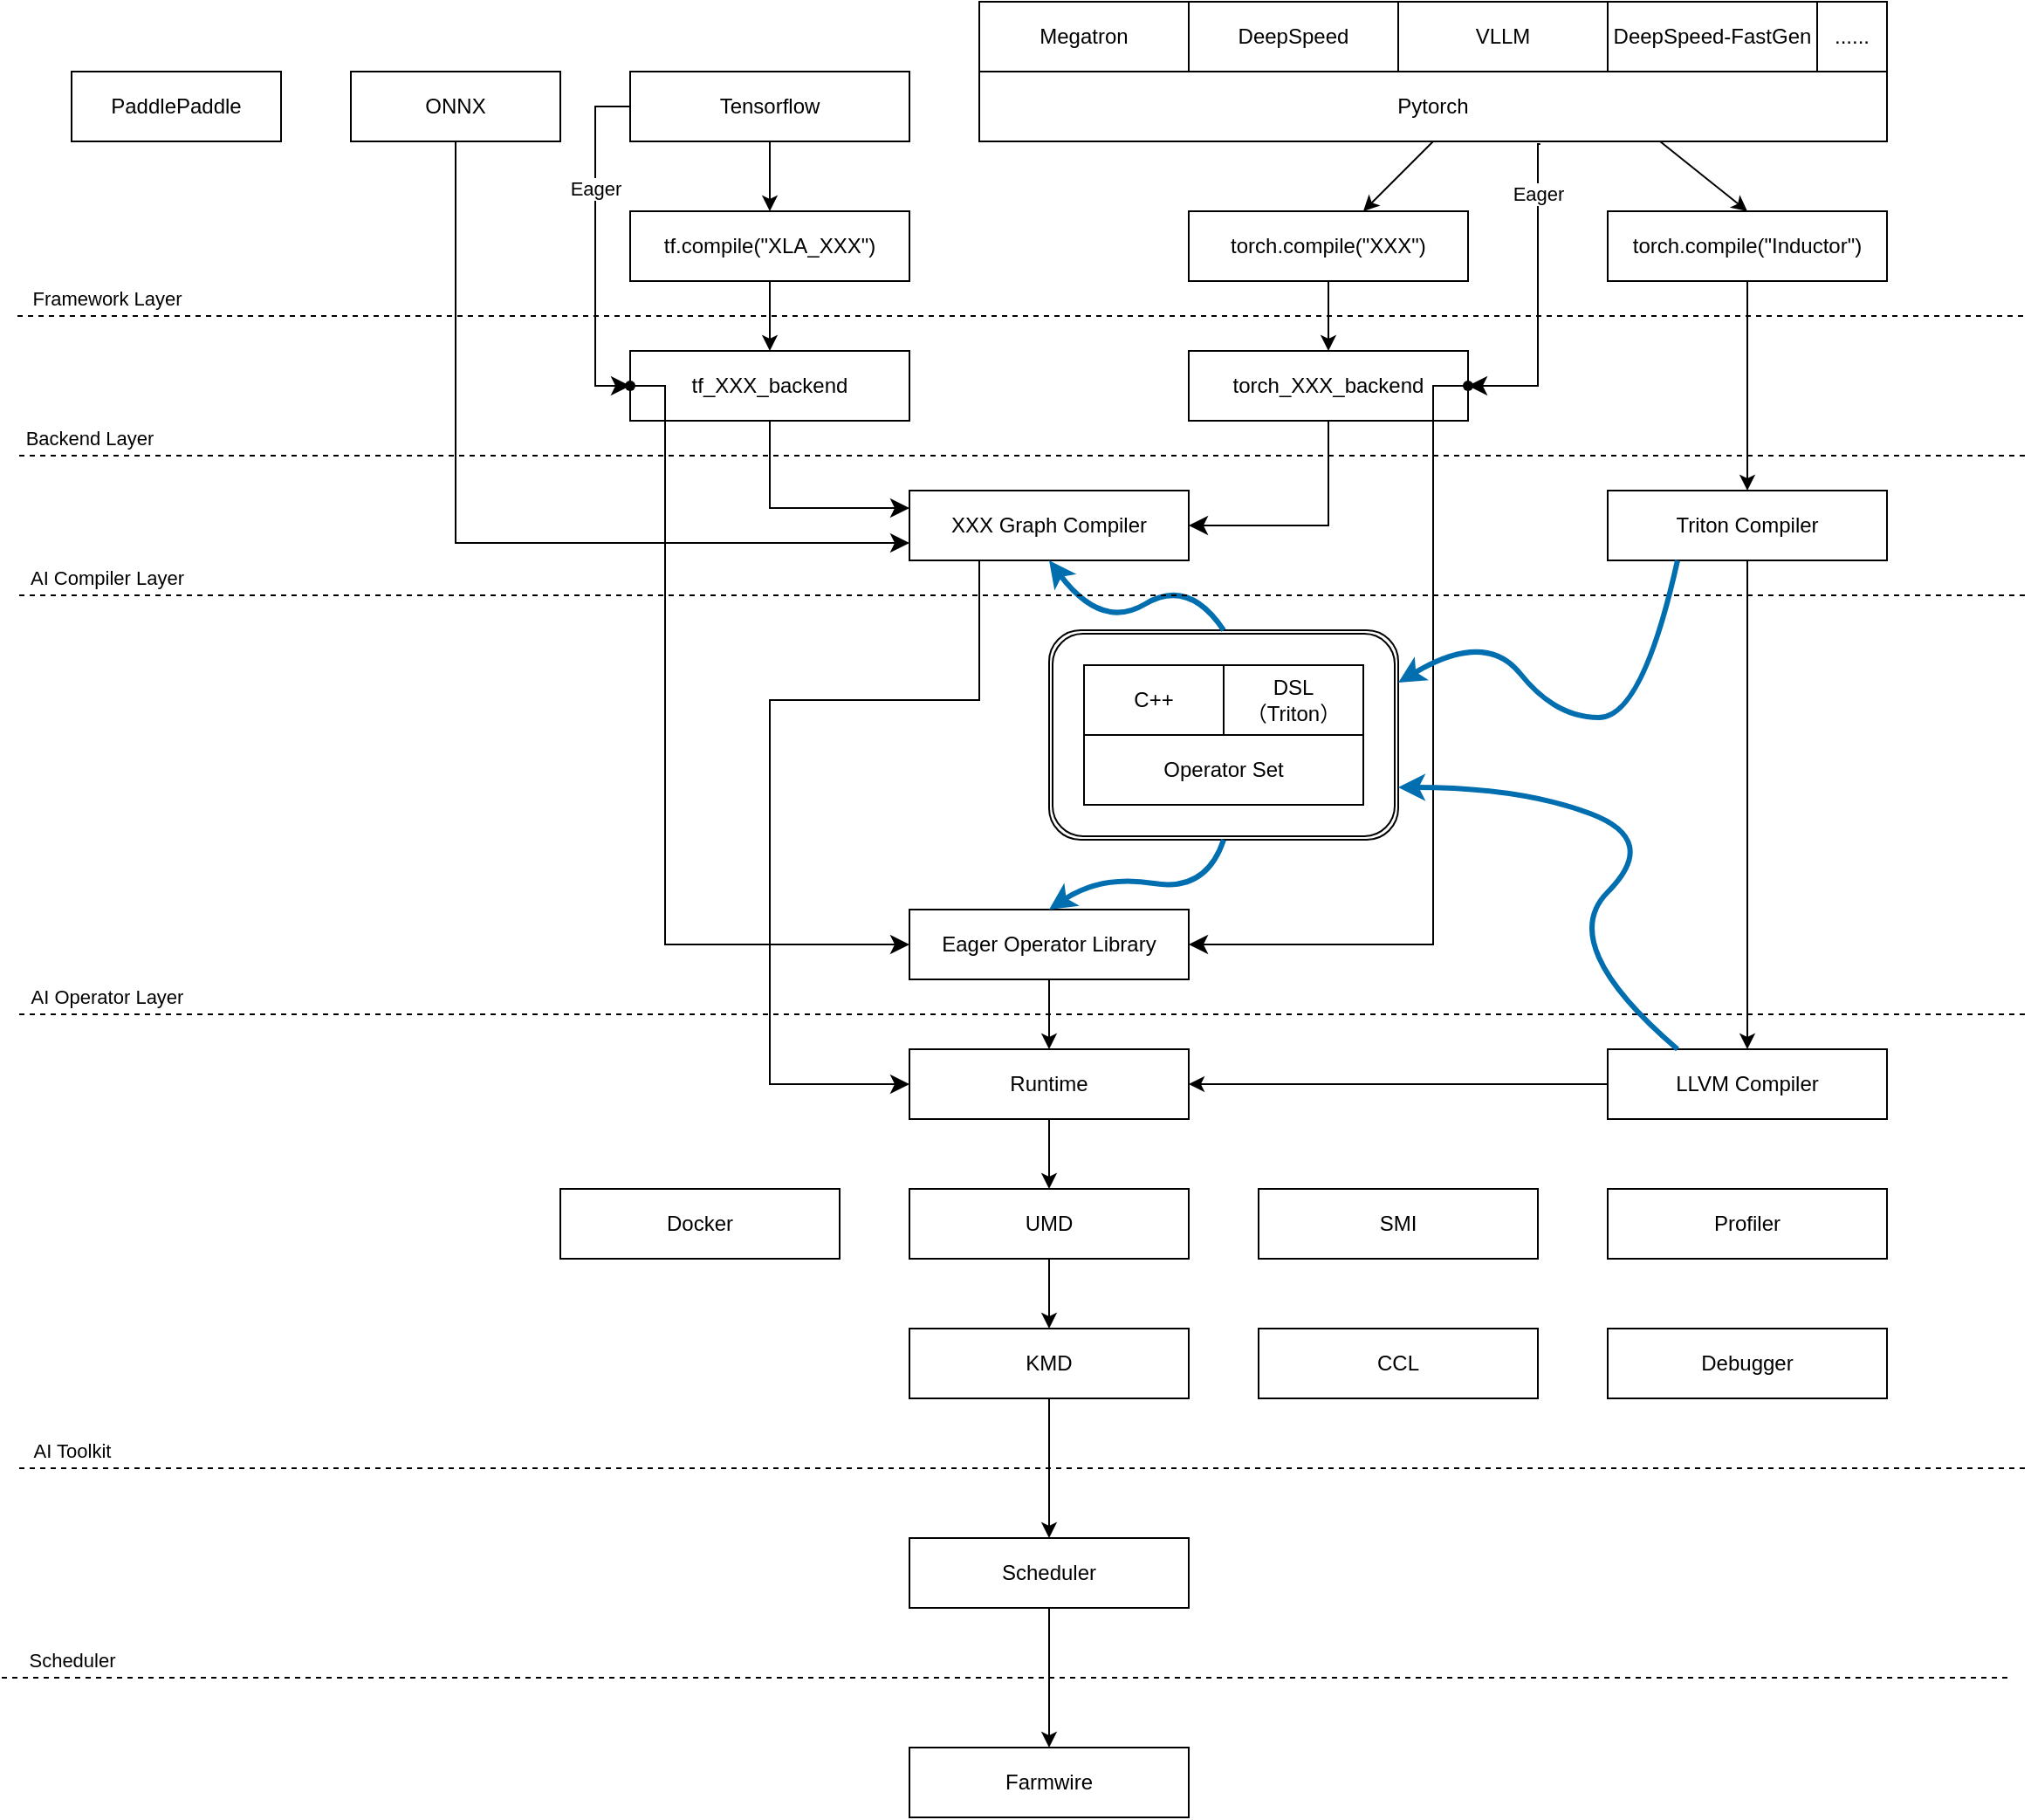 <mxfile>
    <diagram id="RJ2tWL0EImXCwIUHWa4b" name="Page-1">
        <mxGraphModel dx="1238" dy="844" grid="1" gridSize="10" guides="1" tooltips="1" connect="1" arrows="1" fold="1" page="1" pageScale="1" pageWidth="1654" pageHeight="1169" math="0" shadow="0">
            <root>
                <mxCell id="0"/>
                <mxCell id="1" parent="0"/>
                <mxCell id="2" value="PaddlePaddle" style="rounded=0;whiteSpace=wrap;html=1;" vertex="1" parent="1">
                    <mxGeometry x="40" y="80" width="120" height="40" as="geometry"/>
                </mxCell>
                <mxCell id="3" value="ONNX" style="rounded=0;whiteSpace=wrap;html=1;" vertex="1" parent="1">
                    <mxGeometry x="200" y="80" width="120" height="40" as="geometry"/>
                </mxCell>
                <mxCell id="21" value="" style="edgeStyle=none;html=1;" edge="1" parent="1" source="4" target="17">
                    <mxGeometry relative="1" as="geometry"/>
                </mxCell>
                <mxCell id="4" value="Tensorflow" style="rounded=0;whiteSpace=wrap;html=1;" vertex="1" parent="1">
                    <mxGeometry x="360" y="80" width="160" height="40" as="geometry"/>
                </mxCell>
                <mxCell id="5" value="Pytorch" style="rounded=0;whiteSpace=wrap;html=1;" vertex="1" parent="1">
                    <mxGeometry x="560" y="80" width="520" height="40" as="geometry"/>
                </mxCell>
                <mxCell id="6" value="Megatron" style="rounded=0;whiteSpace=wrap;html=1;" vertex="1" parent="1">
                    <mxGeometry x="560" y="40" width="120" height="40" as="geometry"/>
                </mxCell>
                <mxCell id="7" value="DeepSpeed" style="rounded=0;whiteSpace=wrap;html=1;" vertex="1" parent="1">
                    <mxGeometry x="680" y="40" width="120" height="40" as="geometry"/>
                </mxCell>
                <mxCell id="8" value="VLLM" style="rounded=0;whiteSpace=wrap;html=1;" vertex="1" parent="1">
                    <mxGeometry x="800" y="40" width="120" height="40" as="geometry"/>
                </mxCell>
                <mxCell id="9" value="DeepSpeed-FastGen" style="rounded=0;whiteSpace=wrap;html=1;" vertex="1" parent="1">
                    <mxGeometry x="920" y="40" width="120" height="40" as="geometry"/>
                </mxCell>
                <mxCell id="10" value="......" style="rounded=0;whiteSpace=wrap;html=1;" vertex="1" parent="1">
                    <mxGeometry x="1040" y="40" width="40" height="40" as="geometry"/>
                </mxCell>
                <mxCell id="12" value="" style="endArrow=none;html=1;dashed=1;" edge="1" parent="1">
                    <mxGeometry width="50" height="50" relative="1" as="geometry">
                        <mxPoint x="9" y="220" as="sourcePoint"/>
                        <mxPoint x="1159" y="220" as="targetPoint"/>
                    </mxGeometry>
                </mxCell>
                <mxCell id="13" value="Framework Layer" style="edgeLabel;html=1;align=center;verticalAlign=middle;resizable=0;points=[];" vertex="1" connectable="0" parent="12">
                    <mxGeometry x="0.828" y="-1" relative="1" as="geometry">
                        <mxPoint x="-1000" y="-11" as="offset"/>
                    </mxGeometry>
                </mxCell>
                <mxCell id="14" value="tf_XXX_backend" style="rounded=0;whiteSpace=wrap;html=1;" vertex="1" parent="1">
                    <mxGeometry x="360" y="240" width="160" height="40" as="geometry"/>
                </mxCell>
                <mxCell id="23" value="" style="edgeStyle=none;html=1;" edge="1" parent="1" source="15" target="22">
                    <mxGeometry relative="1" as="geometry"/>
                </mxCell>
                <mxCell id="15" value="torch.compile(&quot;XXX&quot;)" style="rounded=0;whiteSpace=wrap;html=1;" vertex="1" parent="1">
                    <mxGeometry x="680" y="160" width="160" height="40" as="geometry"/>
                </mxCell>
                <mxCell id="16" value="torch.compile(&quot;Inductor&quot;)" style="rounded=0;whiteSpace=wrap;html=1;" vertex="1" parent="1">
                    <mxGeometry x="920" y="160" width="160" height="40" as="geometry"/>
                </mxCell>
                <mxCell id="24" value="" style="edgeStyle=none;html=1;" edge="1" parent="1" source="17" target="14">
                    <mxGeometry relative="1" as="geometry"/>
                </mxCell>
                <mxCell id="17" value="tf.compile(&quot;XLA_XXX&quot;)" style="rounded=0;whiteSpace=wrap;html=1;" vertex="1" parent="1">
                    <mxGeometry x="360" y="160" width="160" height="40" as="geometry"/>
                </mxCell>
                <mxCell id="19" value="" style="endArrow=classic;html=1;exitX=0.5;exitY=1;exitDx=0;exitDy=0;" edge="1" parent="1" source="5" target="15">
                    <mxGeometry width="50" height="50" relative="1" as="geometry">
                        <mxPoint x="560" y="400" as="sourcePoint"/>
                        <mxPoint x="610" y="350" as="targetPoint"/>
                    </mxGeometry>
                </mxCell>
                <mxCell id="20" value="" style="endArrow=classic;html=1;entryX=0.5;entryY=0;entryDx=0;entryDy=0;exitX=0.75;exitY=1;exitDx=0;exitDy=0;" edge="1" parent="1" source="5" target="16">
                    <mxGeometry width="50" height="50" relative="1" as="geometry">
                        <mxPoint x="560" y="400" as="sourcePoint"/>
                        <mxPoint x="610" y="350" as="targetPoint"/>
                    </mxGeometry>
                </mxCell>
                <mxCell id="22" value="torch_XXX_backend" style="rounded=0;whiteSpace=wrap;html=1;" vertex="1" parent="1">
                    <mxGeometry x="680" y="240" width="160" height="40" as="geometry"/>
                </mxCell>
                <mxCell id="25" value="" style="endArrow=none;html=1;dashed=1;" edge="1" parent="1">
                    <mxGeometry width="50" height="50" relative="1" as="geometry">
                        <mxPoint x="10" y="300" as="sourcePoint"/>
                        <mxPoint x="1160" y="300" as="targetPoint"/>
                    </mxGeometry>
                </mxCell>
                <mxCell id="26" value="Backend Layer" style="edgeLabel;html=1;align=center;verticalAlign=middle;resizable=0;points=[];" vertex="1" connectable="0" parent="25">
                    <mxGeometry x="0.828" y="-1" relative="1" as="geometry">
                        <mxPoint x="-1011" y="-11" as="offset"/>
                    </mxGeometry>
                </mxCell>
                <mxCell id="27" value="XXX Graph Compiler" style="rounded=0;whiteSpace=wrap;html=1;" vertex="1" parent="1">
                    <mxGeometry x="520" y="320" width="160" height="40" as="geometry"/>
                </mxCell>
                <mxCell id="28" value="" style="edgeStyle=segmentEdgeStyle;endArrow=classic;html=1;curved=0;rounded=0;endSize=8;startSize=8;entryX=1;entryY=0.5;entryDx=0;entryDy=0;exitX=0.5;exitY=1;exitDx=0;exitDy=0;" edge="1" parent="1" source="22" target="27">
                    <mxGeometry width="50" height="50" relative="1" as="geometry">
                        <mxPoint x="560" y="440" as="sourcePoint"/>
                        <mxPoint x="610" y="390" as="targetPoint"/>
                        <Array as="points">
                            <mxPoint x="760" y="340"/>
                        </Array>
                    </mxGeometry>
                </mxCell>
                <mxCell id="29" value="" style="edgeStyle=segmentEdgeStyle;endArrow=classic;html=1;curved=0;rounded=0;endSize=8;startSize=8;entryX=0;entryY=0.25;entryDx=0;entryDy=0;exitX=0.5;exitY=1;exitDx=0;exitDy=0;" edge="1" parent="1" source="14" target="27">
                    <mxGeometry width="50" height="50" relative="1" as="geometry">
                        <mxPoint x="560" y="440" as="sourcePoint"/>
                        <mxPoint x="610" y="390" as="targetPoint"/>
                        <Array as="points">
                            <mxPoint x="440" y="330"/>
                        </Array>
                    </mxGeometry>
                </mxCell>
                <mxCell id="30" value="" style="edgeStyle=segmentEdgeStyle;endArrow=classic;html=1;curved=0;rounded=0;endSize=8;startSize=8;entryX=0;entryY=0.5;entryDx=0;entryDy=0;exitX=0;exitY=0.5;exitDx=0;exitDy=0;" edge="1" parent="1" source="4" target="14">
                    <mxGeometry width="50" height="50" relative="1" as="geometry">
                        <mxPoint x="560" y="440" as="sourcePoint"/>
                        <mxPoint x="610" y="390" as="targetPoint"/>
                        <Array as="points">
                            <mxPoint x="340" y="100"/>
                            <mxPoint x="340" y="260"/>
                        </Array>
                    </mxGeometry>
                </mxCell>
                <mxCell id="31" value="Eager" style="edgeLabel;html=1;align=center;verticalAlign=middle;resizable=0;points=[];" vertex="1" connectable="0" parent="30">
                    <mxGeometry x="-0.337" relative="1" as="geometry">
                        <mxPoint as="offset"/>
                    </mxGeometry>
                </mxCell>
                <mxCell id="32" value="" style="edgeStyle=segmentEdgeStyle;endArrow=classic;html=1;curved=0;rounded=0;endSize=8;startSize=8;entryX=1;entryY=0.5;entryDx=0;entryDy=0;exitX=0.618;exitY=1.037;exitDx=0;exitDy=0;exitPerimeter=0;" edge="1" parent="1" source="5" target="22">
                    <mxGeometry width="50" height="50" relative="1" as="geometry">
                        <mxPoint x="560" y="440" as="sourcePoint"/>
                        <mxPoint x="610" y="390" as="targetPoint"/>
                        <Array as="points">
                            <mxPoint x="880" y="122"/>
                            <mxPoint x="880" y="260"/>
                        </Array>
                    </mxGeometry>
                </mxCell>
                <mxCell id="33" value="Eager" style="edgeLabel;html=1;align=center;verticalAlign=middle;resizable=0;points=[];" vertex="1" connectable="0" parent="32">
                    <mxGeometry x="-0.549" y="4" relative="1" as="geometry">
                        <mxPoint x="-4" y="-11" as="offset"/>
                    </mxGeometry>
                </mxCell>
                <mxCell id="85" value="" style="edgeStyle=none;html=1;strokeWidth=1;" edge="1" parent="1" source="51" target="79">
                    <mxGeometry relative="1" as="geometry"/>
                </mxCell>
                <mxCell id="51" value="Eager Operator Library" style="rounded=0;whiteSpace=wrap;html=1;" vertex="1" parent="1">
                    <mxGeometry x="520" y="560" width="160" height="40" as="geometry"/>
                </mxCell>
                <mxCell id="52" value="" style="edgeStyle=segmentEdgeStyle;endArrow=classic;html=1;curved=0;rounded=0;endSize=8;startSize=8;exitDx=0;exitDy=0;entryX=0;entryY=0.5;entryDx=0;entryDy=0;startArrow=none;" edge="1" parent="1" source="53" target="51">
                    <mxGeometry width="50" height="50" relative="1" as="geometry">
                        <mxPoint x="360" y="430" as="sourcePoint"/>
                        <mxPoint x="410" y="380" as="targetPoint"/>
                        <Array as="points">
                            <mxPoint x="380" y="260"/>
                            <mxPoint x="380" y="580"/>
                        </Array>
                    </mxGeometry>
                </mxCell>
                <mxCell id="54" value="" style="edgeStyle=segmentEdgeStyle;endArrow=none;html=1;curved=0;rounded=0;endSize=8;startSize=8;exitX=0;exitY=0.5;exitDx=0;exitDy=0;entryDx=0;entryDy=0;" edge="1" parent="1" source="14" target="53">
                    <mxGeometry width="50" height="50" relative="1" as="geometry">
                        <mxPoint x="360" y="260" as="sourcePoint"/>
                        <mxPoint x="520" y="420" as="targetPoint"/>
                        <Array as="points"/>
                    </mxGeometry>
                </mxCell>
                <mxCell id="53" value="" style="shape=waypoint;sketch=0;fillStyle=solid;size=6;pointerEvents=1;points=[];resizable=0;rotatable=0;perimeter=centerPerimeter;snapToPoint=1;shadow=0;" vertex="1" parent="1">
                    <mxGeometry x="350" y="250" width="20" height="20" as="geometry"/>
                </mxCell>
                <mxCell id="55" value="" style="shape=waypoint;sketch=0;fillStyle=solid;size=6;pointerEvents=1;points=[];resizable=0;rotatable=0;perimeter=centerPerimeter;snapToPoint=1;shadow=0;" vertex="1" parent="1">
                    <mxGeometry x="830" y="250" width="20" height="20" as="geometry"/>
                </mxCell>
                <mxCell id="59" value="" style="edgeStyle=segmentEdgeStyle;endArrow=classic;html=1;curved=0;rounded=0;endSize=8;startSize=8;entryX=1;entryY=0.5;entryDx=0;entryDy=0;exitX=0.298;exitY=1.065;exitDx=0;exitDy=0;exitPerimeter=0;" edge="1" parent="1" source="55" target="51">
                    <mxGeometry width="50" height="50" relative="1" as="geometry">
                        <mxPoint x="720" y="464" as="sourcePoint"/>
                        <mxPoint x="770" y="414" as="targetPoint"/>
                        <Array as="points">
                            <mxPoint x="820" y="260"/>
                            <mxPoint x="820" y="580"/>
                        </Array>
                    </mxGeometry>
                </mxCell>
                <mxCell id="62" value="" style="group" vertex="1" connectable="0" parent="1">
                    <mxGeometry x="600" y="400" width="200" height="120" as="geometry"/>
                </mxCell>
                <mxCell id="43" value="" style="shape=ext;double=1;rounded=1;whiteSpace=wrap;html=1;shadow=0;" vertex="1" parent="62">
                    <mxGeometry width="200" height="120" as="geometry"/>
                </mxCell>
                <mxCell id="34" value="DSL&lt;br&gt;（Triton）" style="rounded=0;whiteSpace=wrap;html=1;" vertex="1" parent="62">
                    <mxGeometry x="100" y="20" width="80" height="40" as="geometry"/>
                </mxCell>
                <mxCell id="35" value="C++" style="rounded=0;whiteSpace=wrap;html=1;" vertex="1" parent="62">
                    <mxGeometry x="20" y="20" width="80" height="40" as="geometry"/>
                </mxCell>
                <mxCell id="42" value="Operator Set" style="rounded=0;whiteSpace=wrap;html=1;" vertex="1" parent="62">
                    <mxGeometry x="20" y="60" width="160" height="40" as="geometry"/>
                </mxCell>
                <mxCell id="65" value="" style="curved=1;endArrow=classic;html=1;entryX=0.5;entryY=1;entryDx=0;entryDy=0;fillColor=#1ba1e2;strokeColor=#006EAF;strokeWidth=3;exitX=0.5;exitY=0;exitDx=0;exitDy=0;" edge="1" parent="1" source="43" target="27">
                    <mxGeometry width="50" height="50" relative="1" as="geometry">
                        <mxPoint x="600" y="400" as="sourcePoint"/>
                        <mxPoint x="620" y="380" as="targetPoint"/>
                        <Array as="points">
                            <mxPoint x="680" y="370"/>
                            <mxPoint x="630" y="400"/>
                        </Array>
                    </mxGeometry>
                </mxCell>
                <mxCell id="66" value="" style="curved=1;endArrow=classic;html=1;exitX=0.5;exitY=1;exitDx=0;exitDy=0;entryX=0.5;entryY=0;entryDx=0;entryDy=0;fillColor=#1ba1e2;strokeColor=#006EAF;strokeWidth=3;" edge="1" parent="1" source="43" target="51">
                    <mxGeometry width="50" height="50" relative="1" as="geometry">
                        <mxPoint x="680" y="550" as="sourcePoint"/>
                        <mxPoint x="730" y="500" as="targetPoint"/>
                        <Array as="points">
                            <mxPoint x="690" y="550"/>
                            <mxPoint x="630" y="540"/>
                        </Array>
                    </mxGeometry>
                </mxCell>
                <mxCell id="67" value="Triton Compiler" style="rounded=0;whiteSpace=wrap;html=1;shadow=0;" vertex="1" parent="1">
                    <mxGeometry x="920" y="320" width="160" height="40" as="geometry"/>
                </mxCell>
                <mxCell id="68" value="LLVM Compiler" style="rounded=0;whiteSpace=wrap;html=1;shadow=0;" vertex="1" parent="1">
                    <mxGeometry x="920" y="640" width="160" height="40" as="geometry"/>
                </mxCell>
                <mxCell id="69" value="" style="endArrow=classic;html=1;strokeWidth=1;" edge="1" parent="1" source="16" target="67">
                    <mxGeometry width="50" height="50" relative="1" as="geometry">
                        <mxPoint x="570" y="420" as="sourcePoint"/>
                        <mxPoint x="620" y="370" as="targetPoint"/>
                    </mxGeometry>
                </mxCell>
                <mxCell id="70" value="" style="endArrow=none;html=1;dashed=1;" edge="1" parent="1">
                    <mxGeometry width="50" height="50" relative="1" as="geometry">
                        <mxPoint x="10" y="380" as="sourcePoint"/>
                        <mxPoint x="1160" y="380" as="targetPoint"/>
                    </mxGeometry>
                </mxCell>
                <mxCell id="71" value="AI Compiler Layer" style="edgeLabel;html=1;align=center;verticalAlign=middle;resizable=0;points=[];" vertex="1" connectable="0" parent="70">
                    <mxGeometry x="0.828" y="-1" relative="1" as="geometry">
                        <mxPoint x="-1001" y="-11" as="offset"/>
                    </mxGeometry>
                </mxCell>
                <mxCell id="74" value="" style="endArrow=none;html=1;dashed=1;" edge="1" parent="1">
                    <mxGeometry width="50" height="50" relative="1" as="geometry">
                        <mxPoint x="10" y="620" as="sourcePoint"/>
                        <mxPoint x="1160" y="620" as="targetPoint"/>
                    </mxGeometry>
                </mxCell>
                <mxCell id="75" value="AI Operator Layer" style="edgeLabel;html=1;align=center;verticalAlign=middle;resizable=0;points=[];" vertex="1" connectable="0" parent="74">
                    <mxGeometry x="0.828" y="-1" relative="1" as="geometry">
                        <mxPoint x="-1001" y="-11" as="offset"/>
                    </mxGeometry>
                </mxCell>
                <mxCell id="76" value="" style="curved=1;endArrow=classic;html=1;exitX=0.25;exitY=0;exitDx=0;exitDy=0;entryX=1;entryY=0.75;entryDx=0;entryDy=0;fillColor=#1ba1e2;strokeColor=#006EAF;strokeWidth=3;" edge="1" parent="1" source="68" target="43">
                    <mxGeometry width="50" height="50" relative="1" as="geometry">
                        <mxPoint x="930" y="510" as="sourcePoint"/>
                        <mxPoint x="830" y="550" as="targetPoint"/>
                        <Array as="points">
                            <mxPoint x="890" y="580"/>
                            <mxPoint x="950" y="520"/>
                            <mxPoint x="870" y="490"/>
                        </Array>
                    </mxGeometry>
                </mxCell>
                <mxCell id="77" value="" style="endArrow=classic;html=1;strokeWidth=1;entryX=0.5;entryY=0;entryDx=0;entryDy=0;" edge="1" parent="1" source="67" target="68">
                    <mxGeometry width="50" height="50" relative="1" as="geometry">
                        <mxPoint x="570" y="540" as="sourcePoint"/>
                        <mxPoint x="620" y="490" as="targetPoint"/>
                    </mxGeometry>
                </mxCell>
                <mxCell id="78" value="" style="curved=1;endArrow=classic;html=1;exitX=0.25;exitY=1;exitDx=0;exitDy=0;entryX=1;entryY=0.25;entryDx=0;entryDy=0;fillColor=#1ba1e2;strokeColor=#006EAF;strokeWidth=3;" edge="1" parent="1" source="67" target="43">
                    <mxGeometry width="50" height="50" relative="1" as="geometry">
                        <mxPoint x="880" y="410" as="sourcePoint"/>
                        <mxPoint x="720" y="230" as="targetPoint"/>
                        <Array as="points">
                            <mxPoint x="940" y="450"/>
                            <mxPoint x="890" y="450"/>
                            <mxPoint x="850" y="400"/>
                        </Array>
                    </mxGeometry>
                </mxCell>
                <mxCell id="86" value="" style="edgeStyle=none;html=1;strokeWidth=1;" edge="1" parent="1" source="79" target="80">
                    <mxGeometry relative="1" as="geometry"/>
                </mxCell>
                <mxCell id="79" value="Runtime" style="rounded=0;whiteSpace=wrap;html=1;" vertex="1" parent="1">
                    <mxGeometry x="520" y="640" width="160" height="40" as="geometry"/>
                </mxCell>
                <mxCell id="87" value="" style="edgeStyle=none;html=1;strokeWidth=1;" edge="1" parent="1" source="80" target="81">
                    <mxGeometry relative="1" as="geometry"/>
                </mxCell>
                <mxCell id="80" value="UMD" style="rounded=0;whiteSpace=wrap;html=1;" vertex="1" parent="1">
                    <mxGeometry x="520" y="720" width="160" height="40" as="geometry"/>
                </mxCell>
                <mxCell id="97" value="" style="edgeStyle=none;html=1;strokeWidth=1;" edge="1" parent="1" source="81" target="93">
                    <mxGeometry relative="1" as="geometry"/>
                </mxCell>
                <mxCell id="81" value="KMD" style="rounded=0;whiteSpace=wrap;html=1;" vertex="1" parent="1">
                    <mxGeometry x="520" y="800" width="160" height="40" as="geometry"/>
                </mxCell>
                <mxCell id="82" value="Profiler" style="rounded=0;whiteSpace=wrap;html=1;" vertex="1" parent="1">
                    <mxGeometry x="920" y="720" width="160" height="40" as="geometry"/>
                </mxCell>
                <mxCell id="83" value="Debugger" style="rounded=0;whiteSpace=wrap;html=1;" vertex="1" parent="1">
                    <mxGeometry x="920" y="800" width="160" height="40" as="geometry"/>
                </mxCell>
                <mxCell id="84" value="" style="endArrow=classic;html=1;strokeWidth=1;entryX=1;entryY=0.5;entryDx=0;entryDy=0;exitX=0;exitY=0.5;exitDx=0;exitDy=0;" edge="1" parent="1" source="68" target="79">
                    <mxGeometry width="50" height="50" relative="1" as="geometry">
                        <mxPoint x="650" y="830" as="sourcePoint"/>
                        <mxPoint x="700" y="780" as="targetPoint"/>
                    </mxGeometry>
                </mxCell>
                <mxCell id="88" value="" style="edgeStyle=segmentEdgeStyle;endArrow=classic;html=1;curved=0;rounded=0;endSize=8;startSize=8;strokeWidth=1;entryX=0;entryY=0.5;entryDx=0;entryDy=0;exitX=0.25;exitY=1;exitDx=0;exitDy=0;" edge="1" parent="1" source="27" target="79">
                    <mxGeometry width="50" height="50" relative="1" as="geometry">
                        <mxPoint x="390" y="720" as="sourcePoint"/>
                        <mxPoint x="440" y="670" as="targetPoint"/>
                        <Array as="points">
                            <mxPoint x="560" y="440"/>
                            <mxPoint x="440" y="440"/>
                            <mxPoint x="440" y="660"/>
                        </Array>
                    </mxGeometry>
                </mxCell>
                <mxCell id="89" value="" style="edgeStyle=segmentEdgeStyle;endArrow=classic;html=1;curved=0;rounded=0;endSize=8;startSize=8;strokeWidth=1;entryX=0;entryY=0.75;entryDx=0;entryDy=0;exitX=0.5;exitY=1;exitDx=0;exitDy=0;" edge="1" parent="1" source="3" target="27">
                    <mxGeometry width="50" height="50" relative="1" as="geometry">
                        <mxPoint x="250" y="365" as="sourcePoint"/>
                        <mxPoint x="300" y="315" as="targetPoint"/>
                        <Array as="points">
                            <mxPoint x="260" y="350"/>
                        </Array>
                    </mxGeometry>
                </mxCell>
                <mxCell id="90" value="" style="endArrow=none;html=1;dashed=1;" edge="1" parent="1">
                    <mxGeometry width="50" height="50" relative="1" as="geometry">
                        <mxPoint x="10" y="880" as="sourcePoint"/>
                        <mxPoint x="1160" y="880" as="targetPoint"/>
                    </mxGeometry>
                </mxCell>
                <mxCell id="91" value="AI Toolkit" style="edgeLabel;html=1;align=center;verticalAlign=middle;resizable=0;points=[];" vertex="1" connectable="0" parent="90">
                    <mxGeometry x="0.828" y="-1" relative="1" as="geometry">
                        <mxPoint x="-1021" y="-11" as="offset"/>
                    </mxGeometry>
                </mxCell>
                <mxCell id="98" value="" style="edgeStyle=none;html=1;strokeWidth=1;" edge="1" parent="1" source="93" target="94">
                    <mxGeometry relative="1" as="geometry"/>
                </mxCell>
                <mxCell id="93" value="Scheduler" style="rounded=0;whiteSpace=wrap;html=1;" vertex="1" parent="1">
                    <mxGeometry x="520" y="920" width="160" height="40" as="geometry"/>
                </mxCell>
                <mxCell id="94" value="Farmwire" style="rounded=0;whiteSpace=wrap;html=1;" vertex="1" parent="1">
                    <mxGeometry x="520" y="1040" width="160" height="40" as="geometry"/>
                </mxCell>
                <mxCell id="95" value="" style="endArrow=none;html=1;dashed=1;" edge="1" parent="1">
                    <mxGeometry width="50" height="50" relative="1" as="geometry">
                        <mxPoint y="1000" as="sourcePoint"/>
                        <mxPoint x="1150" y="1000" as="targetPoint"/>
                    </mxGeometry>
                </mxCell>
                <mxCell id="96" value="Scheduler" style="edgeLabel;html=1;align=center;verticalAlign=middle;resizable=0;points=[];" vertex="1" connectable="0" parent="95">
                    <mxGeometry x="0.828" y="-1" relative="1" as="geometry">
                        <mxPoint x="-1011" y="-11" as="offset"/>
                    </mxGeometry>
                </mxCell>
                <mxCell id="99" value="SMI" style="rounded=0;whiteSpace=wrap;html=1;" vertex="1" parent="1">
                    <mxGeometry x="720" y="720" width="160" height="40" as="geometry"/>
                </mxCell>
                <mxCell id="100" value="CCL" style="rounded=0;whiteSpace=wrap;html=1;" vertex="1" parent="1">
                    <mxGeometry x="720" y="800" width="160" height="40" as="geometry"/>
                </mxCell>
                <mxCell id="101" value="Docker" style="rounded=0;whiteSpace=wrap;html=1;" vertex="1" parent="1">
                    <mxGeometry x="320" y="720" width="160" height="40" as="geometry"/>
                </mxCell>
            </root>
        </mxGraphModel>
    </diagram>
</mxfile>
